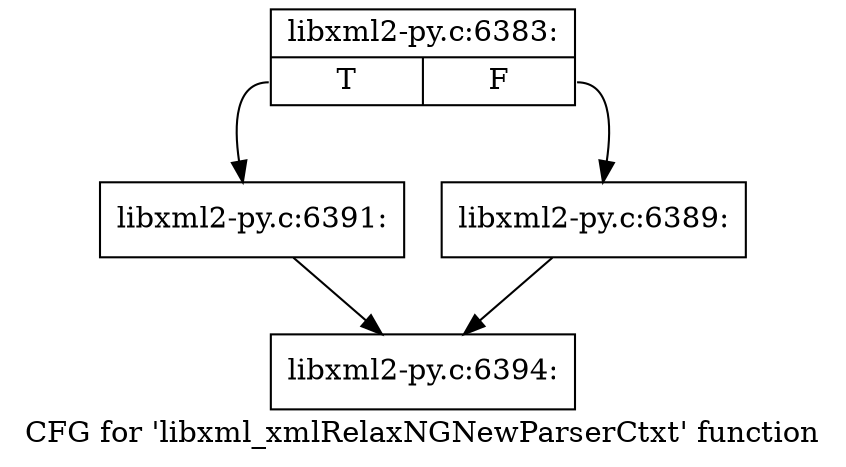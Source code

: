 digraph "CFG for 'libxml_xmlRelaxNGNewParserCtxt' function" {
	label="CFG for 'libxml_xmlRelaxNGNewParserCtxt' function";

	Node0x4219560 [shape=record,label="{libxml2-py.c:6383:|{<s0>T|<s1>F}}"];
	Node0x4219560:s0 -> Node0x3d47cc0;
	Node0x4219560:s1 -> Node0x3d47c70;
	Node0x3d47c70 [shape=record,label="{libxml2-py.c:6389:}"];
	Node0x3d47c70 -> Node0x4219810;
	Node0x3d47cc0 [shape=record,label="{libxml2-py.c:6391:}"];
	Node0x3d47cc0 -> Node0x4219810;
	Node0x4219810 [shape=record,label="{libxml2-py.c:6394:}"];
}
